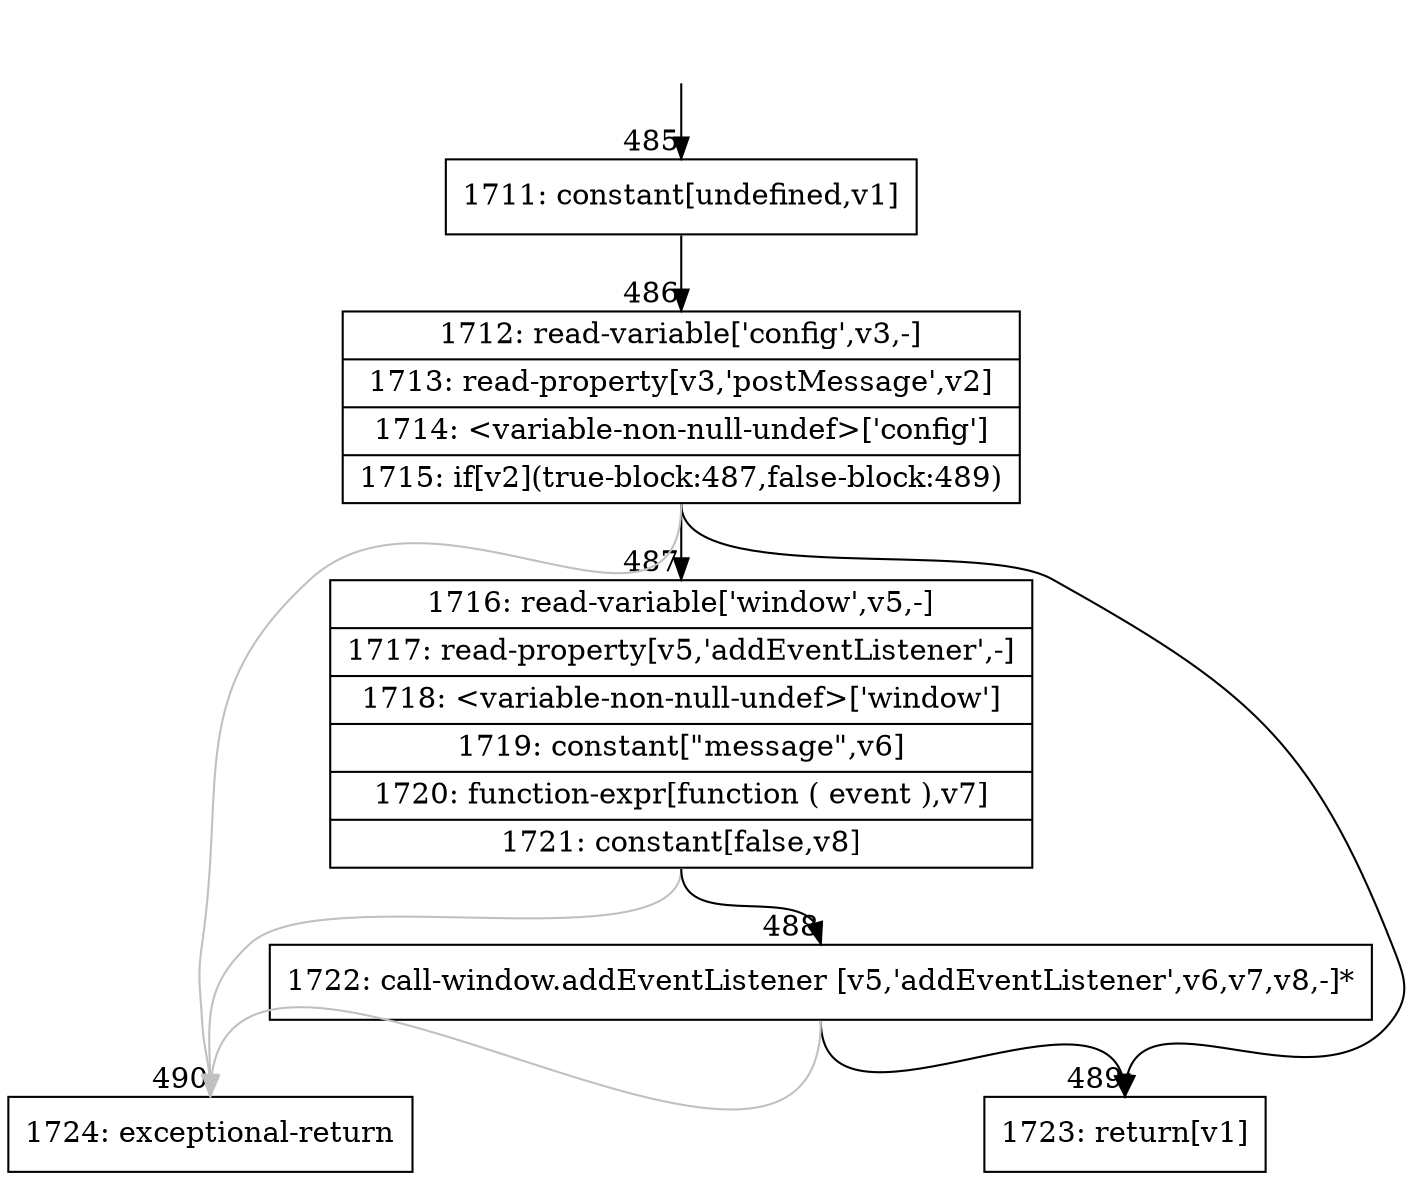 digraph {
rankdir="TD"
BB_entry25[shape=none,label=""];
BB_entry25 -> BB485 [tailport=s, headport=n, headlabel="    485"]
BB485 [shape=record label="{1711: constant[undefined,v1]}" ] 
BB485 -> BB486 [tailport=s, headport=n, headlabel="      486"]
BB486 [shape=record label="{1712: read-variable['config',v3,-]|1713: read-property[v3,'postMessage',v2]|1714: \<variable-non-null-undef\>['config']|1715: if[v2](true-block:487,false-block:489)}" ] 
BB486 -> BB487 [tailport=s, headport=n, headlabel="      487"]
BB486 -> BB489 [tailport=s, headport=n, headlabel="      489"]
BB486 -> BB490 [tailport=s, headport=n, color=gray, headlabel="      490"]
BB487 [shape=record label="{1716: read-variable['window',v5,-]|1717: read-property[v5,'addEventListener',-]|1718: \<variable-non-null-undef\>['window']|1719: constant[\"message\",v6]|1720: function-expr[function ( event ),v7]|1721: constant[false,v8]}" ] 
BB487 -> BB488 [tailport=s, headport=n, headlabel="      488"]
BB487 -> BB490 [tailport=s, headport=n, color=gray]
BB488 [shape=record label="{1722: call-window.addEventListener [v5,'addEventListener',v6,v7,v8,-]*}" ] 
BB488 -> BB489 [tailport=s, headport=n]
BB488 -> BB490 [tailport=s, headport=n, color=gray]
BB489 [shape=record label="{1723: return[v1]}" ] 
BB490 [shape=record label="{1724: exceptional-return}" ] 
//#$~ 810
}
